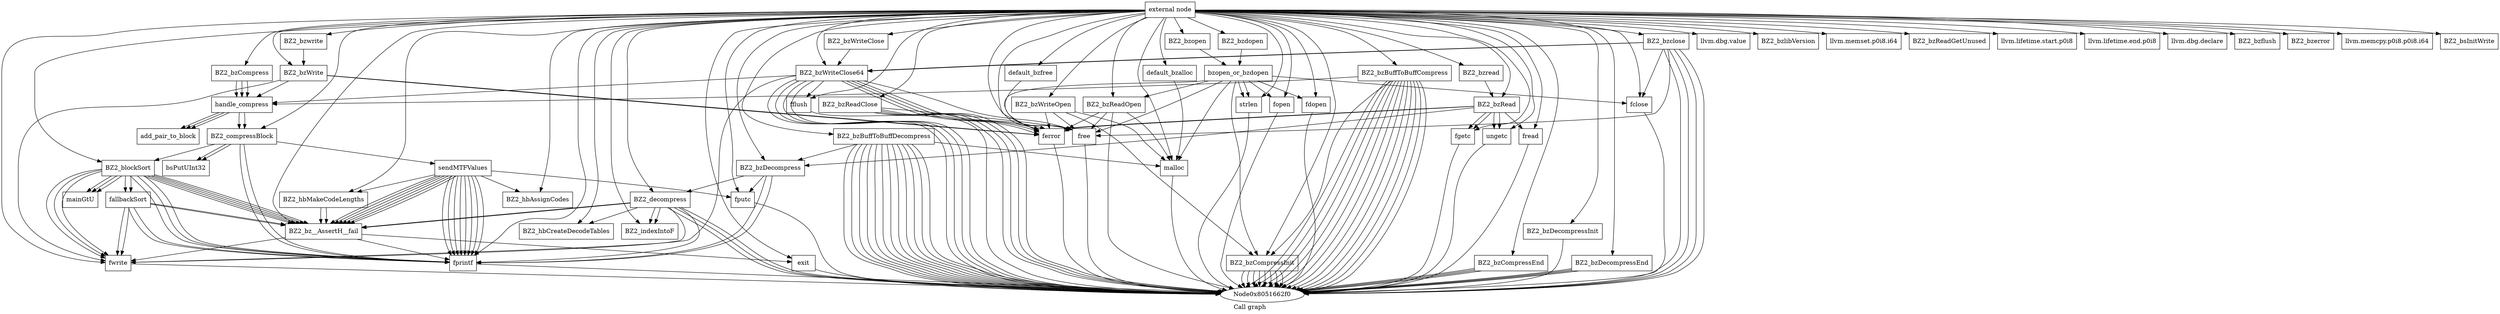digraph "Call graph" {
	label="Call graph";

	Node0x8051662c0 [shape=record,label="{external node}"];
	Node0x8051662c0 -> Node0x805166350;
	Node0x8051662c0 -> Node0x805166680;
	Node0x8051662c0 -> Node0x8051663b0;
	Node0x8051662c0 -> Node0x805166410;
	Node0x8051662c0 -> Node0x805166620;
	Node0x8051662c0 -> Node0x8051666e0;
	Node0x8051662c0 -> Node0x805166740;
	Node0x8051662c0 -> Node0x8051667a0;
	Node0x8051662c0 -> Node0x805166950;
	Node0x8051662c0 -> Node0x805166a10;
	Node0x8051662c0 -> Node0x8051669b0;
	Node0x8051662c0 -> Node0x805166800;
	Node0x8051662c0 -> Node0x805166a70;
	Node0x8051662c0 -> Node0x805166bf0;
	Node0x8051662c0 -> Node0x805166c50;
	Node0x8051662c0 -> Node0x805166cb0;
	Node0x8051662c0 -> Node0x805166d10;
	Node0x8051662c0 -> Node0x805166d70;
	Node0x8051662c0 -> Node0x805166e30;
	Node0x8051662c0 -> Node0x805166e90;
	Node0x8051662c0 -> Node0x805166ef0;
	Node0x8051662c0 -> Node0x805166f50;
	Node0x8051662c0 -> Node0x805166fb0;
	Node0x8051662c0 -> Node0x805167010;
	Node0x8051662c0 -> Node0x805167070;
	Node0x8051662c0 -> Node0x8051670d0;
	Node0x8051662c0 -> Node0x805167130;
	Node0x8051662c0 -> Node0x805167190;
	Node0x8051662c0 -> Node0x8051671f0;
	Node0x8051662c0 -> Node0x805167250;
	Node0x8051662c0 -> Node0x8051672b0;
	Node0x8051662c0 -> Node0x805167310;
	Node0x8051662c0 -> Node0x805167370;
	Node0x8051662c0 -> Node0x8051673d0;
	Node0x8051662c0 -> Node0x805167430;
	Node0x8051662c0 -> Node0x805167490;
	Node0x8051662c0 -> Node0x8051674f0;
	Node0x8051662c0 -> Node0x805167730;
	Node0x8051662c0 -> Node0x8051675b0;
	Node0x8051662c0 -> Node0x805167610;
	Node0x8051662c0 -> Node0x805167670;
	Node0x8051662c0 -> Node0x8051676d0;
	Node0x8051662c0 -> Node0x805167790;
	Node0x8051662c0 -> Node0x8051677f0;
	Node0x8051662c0 -> Node0x805167850;
	Node0x8051662c0 -> Node0x8051678b0;
	Node0x8051662c0 -> Node0x805167910;
	Node0x8051662c0 -> Node0x805167970;
	Node0x8051662c0 -> Node0x8051679d0;
	Node0x8051662c0 -> Node0x805167b50;
	Node0x8051662c0 -> Node0x805167bb0;
	Node0x8051662c0 -> Node0x805166b90;
	Node0x8051662c0 -> Node0x805166dd0;
	Node0x8051662c0 -> Node0x805167cd0;
	Node0x8051662c0 -> Node0x805167d30;
	Node0x8051662c0 -> Node0x805167d90;
	Node0x805166350 [shape=record,label="{BZ2_bz__AssertH__fail}"];
	Node0x805166350 -> Node0x8051663b0;
	Node0x805166350 -> Node0x805166410;
	Node0x805166350 -> Node0x805166620;
	Node0x805166680 [shape=record,label="{llvm.dbg.value}"];
	Node0x8051663b0 [shape=record,label="{fprintf}"];
	Node0x8051663b0 -> Node0x8051662f0;
	Node0x805166410 [shape=record,label="{fwrite}"];
	Node0x805166410 -> Node0x8051662f0;
	Node0x805166620 [shape=record,label="{exit}"];
	Node0x805166620 -> Node0x8051662f0;
	Node0x8051666e0 [shape=record,label="{BZ2_bzlibVersion}"];
	Node0x805166740 [shape=record,label="{BZ2_bzCompressInit}"];
	Node0x805166740 -> Node0x8051662f0;
	Node0x805166740 -> Node0x8051662f0;
	Node0x805166740 -> Node0x8051662f0;
	Node0x805166740 -> Node0x8051662f0;
	Node0x805166740 -> Node0x8051662f0;
	Node0x805166740 -> Node0x8051662f0;
	Node0x805166740 -> Node0x8051662f0;
	Node0x805166740 -> Node0x8051662f0;
	Node0x8051667a0 [shape=record,label="{default_bzalloc}"];
	Node0x8051667a0 -> Node0x805166800;
	Node0x805166950 [shape=record,label="{default_bzfree}"];
	Node0x805166950 -> Node0x8051669b0;
	Node0x805166a10 [shape=record,label="{llvm.memset.p0i8.i64}"];
	Node0x8051669b0 [shape=record,label="{free}"];
	Node0x8051669b0 -> Node0x8051662f0;
	Node0x805166800 [shape=record,label="{malloc}"];
	Node0x805166800 -> Node0x8051662f0;
	Node0x805166a70 [shape=record,label="{BZ2_bzCompress}"];
	Node0x805166a70 -> Node0x805166ad0;
	Node0x805166a70 -> Node0x805166ad0;
	Node0x805166a70 -> Node0x805166ad0;
	Node0x805166ad0 [shape=record,label="{handle_compress}"];
	Node0x805166ad0 -> Node0x805166b30;
	Node0x805166ad0 -> Node0x805166b30;
	Node0x805166ad0 -> Node0x805166b30;
	Node0x805166ad0 -> Node0x805166b90;
	Node0x805166ad0 -> Node0x805166b90;
	Node0x805166b30 [shape=record,label="{add_pair_to_block}"];
	Node0x805166bf0 [shape=record,label="{BZ2_bzCompressEnd}"];
	Node0x805166bf0 -> Node0x8051662f0;
	Node0x805166bf0 -> Node0x8051662f0;
	Node0x805166bf0 -> Node0x8051662f0;
	Node0x805166bf0 -> Node0x8051662f0;
	Node0x805167070 [shape=record,label="{fflush}"];
	Node0x805167070 -> Node0x8051662f0;
	Node0x805166c50 [shape=record,label="{BZ2_bzDecompressInit}"];
	Node0x805166c50 -> Node0x8051662f0;
	Node0x805166cb0 [shape=record,label="{BZ2_indexIntoF}"];
	Node0x805166d10 [shape=record,label="{BZ2_bzDecompress}"];
	Node0x805166d10 -> Node0x8051663b0;
	Node0x805166d10 -> Node0x805166d70;
	Node0x805166d10 -> Node0x805166dd0;
	Node0x805166d10 -> Node0x8051663b0;
	Node0x805166d70 [shape=record,label="{fputc}"];
	Node0x805166d70 -> Node0x8051662f0;
	Node0x805166e30 [shape=record,label="{BZ2_bzDecompressEnd}"];
	Node0x805166e30 -> Node0x8051662f0;
	Node0x805166e30 -> Node0x8051662f0;
	Node0x805166e30 -> Node0x8051662f0;
	Node0x805166e30 -> Node0x8051662f0;
	Node0x805166e90 [shape=record,label="{BZ2_bzWriteOpen}"];
	Node0x805166e90 -> Node0x805166ef0;
	Node0x805166e90 -> Node0x805166800;
	Node0x805166e90 -> Node0x805166740;
	Node0x805166e90 -> Node0x8051669b0;
	Node0x805166ef0 [shape=record,label="{ferror}"];
	Node0x805166ef0 -> Node0x8051662f0;
	Node0x805166f50 [shape=record,label="{BZ2_bzWrite}"];
	Node0x805166f50 -> Node0x805166ef0;
	Node0x805166f50 -> Node0x805166ad0;
	Node0x805166f50 -> Node0x805166410;
	Node0x805166f50 -> Node0x805166ef0;
	Node0x805166fb0 [shape=record,label="{BZ2_bzWriteClose}"];
	Node0x805166fb0 -> Node0x805167010;
	Node0x805167010 [shape=record,label="{BZ2_bzWriteClose64}"];
	Node0x805167010 -> Node0x805166ef0;
	Node0x805167010 -> Node0x805166ad0;
	Node0x805167010 -> Node0x805166410;
	Node0x805167010 -> Node0x805166ef0;
	Node0x805167010 -> Node0x805166ef0;
	Node0x805167010 -> Node0x805167070;
	Node0x805167010 -> Node0x805166ef0;
	Node0x805167010 -> Node0x8051662f0;
	Node0x805167010 -> Node0x8051662f0;
	Node0x805167010 -> Node0x8051662f0;
	Node0x805167010 -> Node0x8051662f0;
	Node0x805167010 -> Node0x8051669b0;
	Node0x8051670d0 [shape=record,label="{BZ2_bzReadOpen}"];
	Node0x8051670d0 -> Node0x805166ef0;
	Node0x8051670d0 -> Node0x805166800;
	Node0x8051670d0 -> Node0x8051662f0;
	Node0x8051670d0 -> Node0x8051669b0;
	Node0x805167130 [shape=record,label="{BZ2_bzReadClose}"];
	Node0x805167130 -> Node0x8051662f0;
	Node0x805167130 -> Node0x8051662f0;
	Node0x805167130 -> Node0x8051662f0;
	Node0x805167130 -> Node0x8051662f0;
	Node0x805167130 -> Node0x8051669b0;
	Node0x805167190 [shape=record,label="{BZ2_bzRead}"];
	Node0x805167190 -> Node0x805166ef0;
	Node0x805167190 -> Node0x8051671f0;
	Node0x805167190 -> Node0x805167250;
	Node0x805167190 -> Node0x8051672b0;
	Node0x805167190 -> Node0x805166ef0;
	Node0x805167190 -> Node0x805166d10;
	Node0x805167190 -> Node0x8051671f0;
	Node0x805167190 -> Node0x805167250;
	Node0x8051671f0 [shape=record,label="{fgetc}"];
	Node0x8051671f0 -> Node0x8051662f0;
	Node0x805167250 [shape=record,label="{ungetc}"];
	Node0x805167250 -> Node0x8051662f0;
	Node0x8051672b0 [shape=record,label="{fread}"];
	Node0x8051672b0 -> Node0x8051662f0;
	Node0x805167310 [shape=record,label="{BZ2_bzReadGetUnused}"];
	Node0x805167370 [shape=record,label="{BZ2_bzBuffToBuffCompress}"];
	Node0x805167370 -> Node0x805166740;
	Node0x805167370 -> Node0x805166ad0;
	Node0x805167370 -> Node0x8051662f0;
	Node0x805167370 -> Node0x8051662f0;
	Node0x805167370 -> Node0x8051662f0;
	Node0x805167370 -> Node0x8051662f0;
	Node0x805167370 -> Node0x8051662f0;
	Node0x805167370 -> Node0x8051662f0;
	Node0x805167370 -> Node0x8051662f0;
	Node0x805167370 -> Node0x8051662f0;
	Node0x805167370 -> Node0x8051662f0;
	Node0x805167370 -> Node0x8051662f0;
	Node0x805167370 -> Node0x8051662f0;
	Node0x805167370 -> Node0x8051662f0;
	Node0x8051673d0 [shape=record,label="{llvm.lifetime.start.p0i8}"];
	Node0x805167430 [shape=record,label="{llvm.lifetime.end.p0i8}"];
	Node0x805167490 [shape=record,label="{BZ2_bzBuffToBuffDecompress}"];
	Node0x805167490 -> Node0x805166800;
	Node0x805167490 -> Node0x805166d10;
	Node0x805167490 -> Node0x8051662f0;
	Node0x805167490 -> Node0x8051662f0;
	Node0x805167490 -> Node0x8051662f0;
	Node0x805167490 -> Node0x8051662f0;
	Node0x805167490 -> Node0x8051662f0;
	Node0x805167490 -> Node0x8051662f0;
	Node0x805167490 -> Node0x8051662f0;
	Node0x805167490 -> Node0x8051662f0;
	Node0x805167490 -> Node0x8051662f0;
	Node0x805167490 -> Node0x8051662f0;
	Node0x805167490 -> Node0x8051662f0;
	Node0x805167490 -> Node0x8051662f0;
	Node0x8051674f0 [shape=record,label="{BZ2_bzopen}"];
	Node0x8051674f0 -> Node0x805167550;
	Node0x805167550 [shape=record,label="{bzopen_or_bzdopen}"];
	Node0x805167550 -> Node0x8051675b0;
	Node0x805167550 -> Node0x8051675b0;
	Node0x805167550 -> Node0x805167610;
	Node0x805167550 -> Node0x805167670;
	Node0x805167550 -> Node0x805166ef0;
	Node0x805167550 -> Node0x805166800;
	Node0x805167550 -> Node0x805166740;
	Node0x805167550 -> Node0x8051669b0;
	Node0x805167550 -> Node0x8051670d0;
	Node0x805167550 -> Node0x8051676d0;
	Node0x805167730 [shape=record,label="{llvm.dbg.declare}"];
	Node0x8051675b0 [shape=record,label="{strlen}"];
	Node0x8051675b0 -> Node0x8051662f0;
	Node0x805167610 [shape=record,label="{fopen}"];
	Node0x805167610 -> Node0x8051662f0;
	Node0x805167670 [shape=record,label="{fdopen}"];
	Node0x805167670 -> Node0x8051662f0;
	Node0x8051676d0 [shape=record,label="{fclose}"];
	Node0x8051676d0 -> Node0x8051662f0;
	Node0x805167790 [shape=record,label="{BZ2_bzdopen}"];
	Node0x805167790 -> Node0x805167550;
	Node0x8051677f0 [shape=record,label="{BZ2_bzread}"];
	Node0x8051677f0 -> Node0x805167190;
	Node0x805167850 [shape=record,label="{BZ2_bzwrite}"];
	Node0x805167850 -> Node0x805166f50;
	Node0x8051678b0 [shape=record,label="{BZ2_bzflush}"];
	Node0x805167910 [shape=record,label="{BZ2_bzclose}"];
	Node0x805167910 -> Node0x805167010;
	Node0x805167910 -> Node0x805167010;
	Node0x805167910 -> Node0x8051662f0;
	Node0x805167910 -> Node0x8051662f0;
	Node0x805167910 -> Node0x8051662f0;
	Node0x805167910 -> Node0x8051662f0;
	Node0x805167910 -> Node0x8051669b0;
	Node0x805167910 -> Node0x8051676d0;
	Node0x805167970 [shape=record,label="{BZ2_bzerror}"];
	Node0x8051679d0 [shape=record,label="{BZ2_blockSort}"];
	Node0x8051679d0 -> Node0x805167a30;
	Node0x8051679d0 -> Node0x805166410;
	Node0x8051679d0 -> Node0x805166410;
	Node0x8051679d0 -> Node0x8051663b0;
	Node0x8051679d0 -> Node0x805166350;
	Node0x8051679d0 -> Node0x805167ac0;
	Node0x8051679d0 -> Node0x805167ac0;
	Node0x8051679d0 -> Node0x805167ac0;
	Node0x8051679d0 -> Node0x805166350;
	Node0x8051679d0 -> Node0x805166350;
	Node0x8051679d0 -> Node0x805166350;
	Node0x8051679d0 -> Node0x8051663b0;
	Node0x8051679d0 -> Node0x8051663b0;
	Node0x8051679d0 -> Node0x805166410;
	Node0x8051679d0 -> Node0x805167a30;
	Node0x8051679d0 -> Node0x805166350;
	Node0x805167a30 [shape=record,label="{fallbackSort}"];
	Node0x805167a30 -> Node0x805166410;
	Node0x805167a30 -> Node0x8051663b0;
	Node0x805167a30 -> Node0x805166350;
	Node0x805167a30 -> Node0x8051663b0;
	Node0x805167a30 -> Node0x805166410;
	Node0x805167a30 -> Node0x805166350;
	Node0x805167ac0 [shape=record,label="{mainGtU}"];
	Node0x805167b50 [shape=record,label="{llvm.memcpy.p0i8.p0i8.i64}"];
	Node0x805167bb0 [shape=record,label="{BZ2_bsInitWrite}"];
	Node0x805166b90 [shape=record,label="{BZ2_compressBlock}"];
	Node0x805166b90 -> Node0x8051663b0;
	Node0x805166b90 -> Node0x8051679d0;
	Node0x805166b90 -> Node0x805167c10;
	Node0x805166b90 -> Node0x805167c70;
	Node0x805166b90 -> Node0x805167c10;
	Node0x805166b90 -> Node0x8051663b0;
	Node0x805167c10 [shape=record,label="{bsPutUInt32}"];
	Node0x805167c70 [shape=record,label="{sendMTFValues}"];
	Node0x805167c70 -> Node0x8051663b0;
	Node0x805167c70 -> Node0x805166350;
	Node0x805167c70 -> Node0x8051663b0;
	Node0x805167c70 -> Node0x8051663b0;
	Node0x805167c70 -> Node0x8051663b0;
	Node0x805167c70 -> Node0x805166d70;
	Node0x805167c70 -> Node0x805167cd0;
	Node0x805167c70 -> Node0x805166350;
	Node0x805167c70 -> Node0x805166350;
	Node0x805167c70 -> Node0x805166350;
	Node0x805167c70 -> Node0x805167d30;
	Node0x805167c70 -> Node0x8051663b0;
	Node0x805167c70 -> Node0x8051663b0;
	Node0x805167c70 -> Node0x8051663b0;
	Node0x805167c70 -> Node0x805166350;
	Node0x805167c70 -> Node0x805166350;
	Node0x805167c70 -> Node0x8051663b0;
	Node0x805166dd0 [shape=record,label="{BZ2_decompress}"];
	Node0x805166dd0 -> Node0x8051662f0;
	Node0x805166dd0 -> Node0x8051662f0;
	Node0x805166dd0 -> Node0x8051662f0;
	Node0x805166dd0 -> Node0x8051663b0;
	Node0x805166dd0 -> Node0x805167d90;
	Node0x805166dd0 -> Node0x805166410;
	Node0x805166dd0 -> Node0x805166cb0;
	Node0x805166dd0 -> Node0x805166cb0;
	Node0x805166dd0 -> Node0x805166350;
	Node0x805166dd0 -> Node0x805166350;
	Node0x805167cd0 [shape=record,label="{BZ2_hbMakeCodeLengths}"];
	Node0x805167cd0 -> Node0x805166350;
	Node0x805167cd0 -> Node0x805166350;
	Node0x805167d30 [shape=record,label="{BZ2_hbAssignCodes}"];
	Node0x805167d90 [shape=record,label="{BZ2_hbCreateDecodeTables}"];
}
